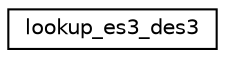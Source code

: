 digraph "Graphical Class Hierarchy"
{
 // INTERACTIVE_SVG=YES
 // LATEX_PDF_SIZE
  edge [fontname="Helvetica",fontsize="10",labelfontname="Helvetica",labelfontsize="10"];
  node [fontname="Helvetica",fontsize="10",shape=record];
  rankdir="LR";
  Node0 [label="lookup_es3_des3",height=0.2,width=0.4,color="black", fillcolor="white", style="filled",URL="$interfacesat__vapor__pres__mod_1_1lookup__es3__des3.html",tooltip=" "];
}
